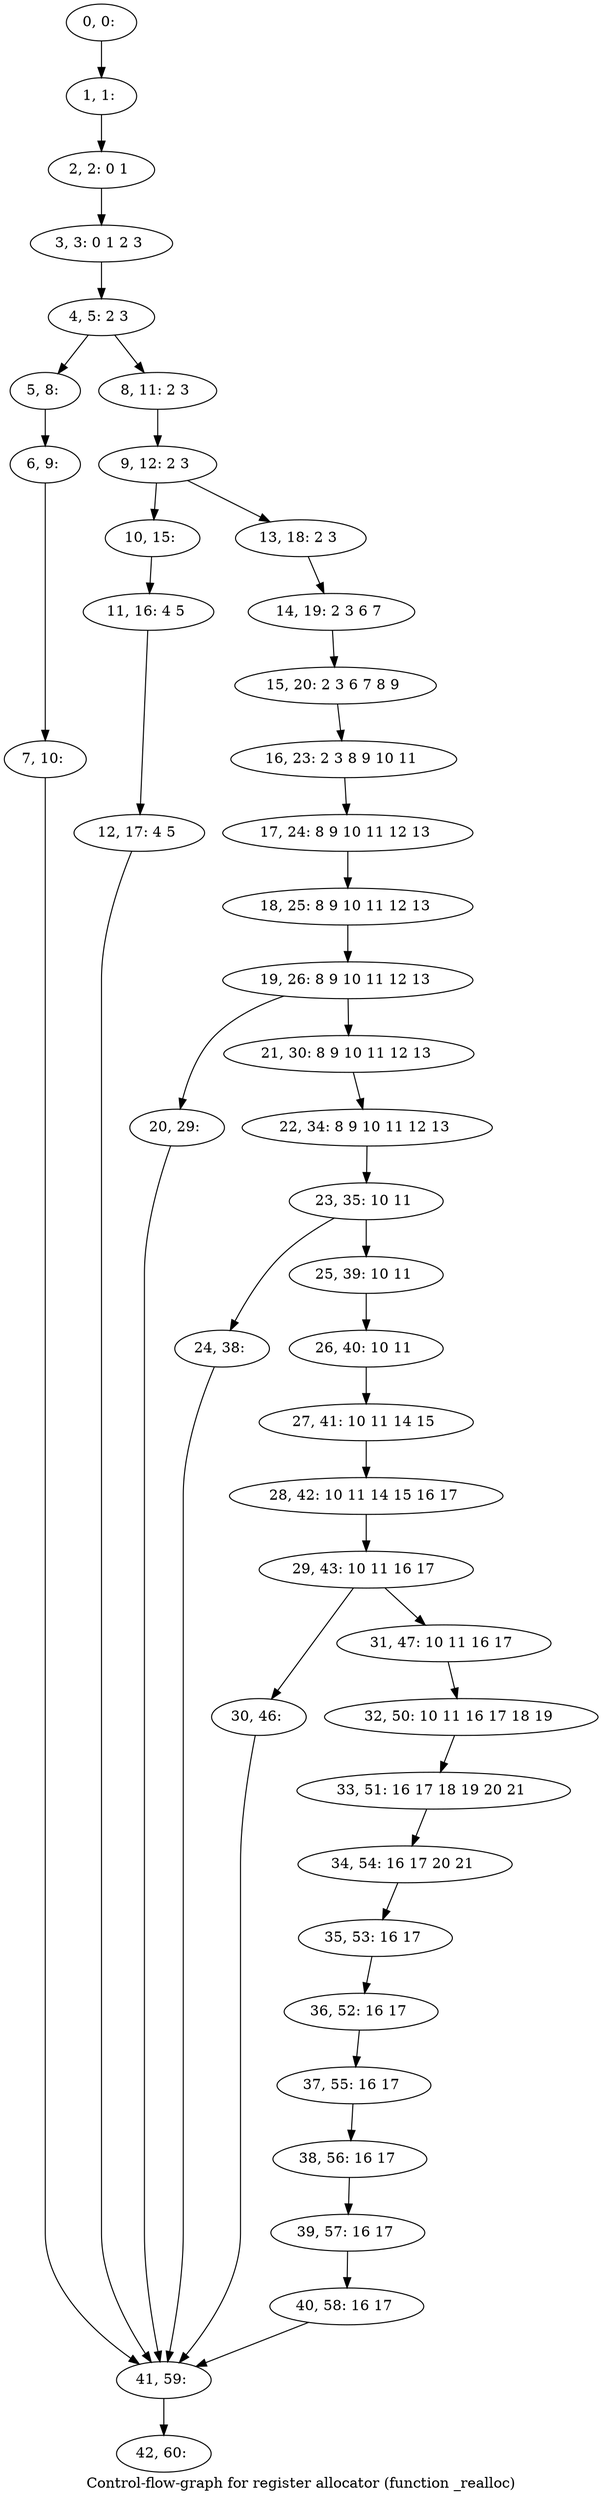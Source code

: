 digraph G {
graph [label="Control-flow-graph for register allocator (function _realloc)"]
0[label="0, 0: "];
1[label="1, 1: "];
2[label="2, 2: 0 1 "];
3[label="3, 3: 0 1 2 3 "];
4[label="4, 5: 2 3 "];
5[label="5, 8: "];
6[label="6, 9: "];
7[label="7, 10: "];
8[label="8, 11: 2 3 "];
9[label="9, 12: 2 3 "];
10[label="10, 15: "];
11[label="11, 16: 4 5 "];
12[label="12, 17: 4 5 "];
13[label="13, 18: 2 3 "];
14[label="14, 19: 2 3 6 7 "];
15[label="15, 20: 2 3 6 7 8 9 "];
16[label="16, 23: 2 3 8 9 10 11 "];
17[label="17, 24: 8 9 10 11 12 13 "];
18[label="18, 25: 8 9 10 11 12 13 "];
19[label="19, 26: 8 9 10 11 12 13 "];
20[label="20, 29: "];
21[label="21, 30: 8 9 10 11 12 13 "];
22[label="22, 34: 8 9 10 11 12 13 "];
23[label="23, 35: 10 11 "];
24[label="24, 38: "];
25[label="25, 39: 10 11 "];
26[label="26, 40: 10 11 "];
27[label="27, 41: 10 11 14 15 "];
28[label="28, 42: 10 11 14 15 16 17 "];
29[label="29, 43: 10 11 16 17 "];
30[label="30, 46: "];
31[label="31, 47: 10 11 16 17 "];
32[label="32, 50: 10 11 16 17 18 19 "];
33[label="33, 51: 16 17 18 19 20 21 "];
34[label="34, 54: 16 17 20 21 "];
35[label="35, 53: 16 17 "];
36[label="36, 52: 16 17 "];
37[label="37, 55: 16 17 "];
38[label="38, 56: 16 17 "];
39[label="39, 57: 16 17 "];
40[label="40, 58: 16 17 "];
41[label="41, 59: "];
42[label="42, 60: "];
0->1 ;
1->2 ;
2->3 ;
3->4 ;
4->5 ;
4->8 ;
5->6 ;
6->7 ;
7->41 ;
8->9 ;
9->10 ;
9->13 ;
10->11 ;
11->12 ;
12->41 ;
13->14 ;
14->15 ;
15->16 ;
16->17 ;
17->18 ;
18->19 ;
19->20 ;
19->21 ;
20->41 ;
21->22 ;
22->23 ;
23->24 ;
23->25 ;
24->41 ;
25->26 ;
26->27 ;
27->28 ;
28->29 ;
29->30 ;
29->31 ;
30->41 ;
31->32 ;
32->33 ;
33->34 ;
34->35 ;
35->36 ;
36->37 ;
37->38 ;
38->39 ;
39->40 ;
40->41 ;
41->42 ;
}
